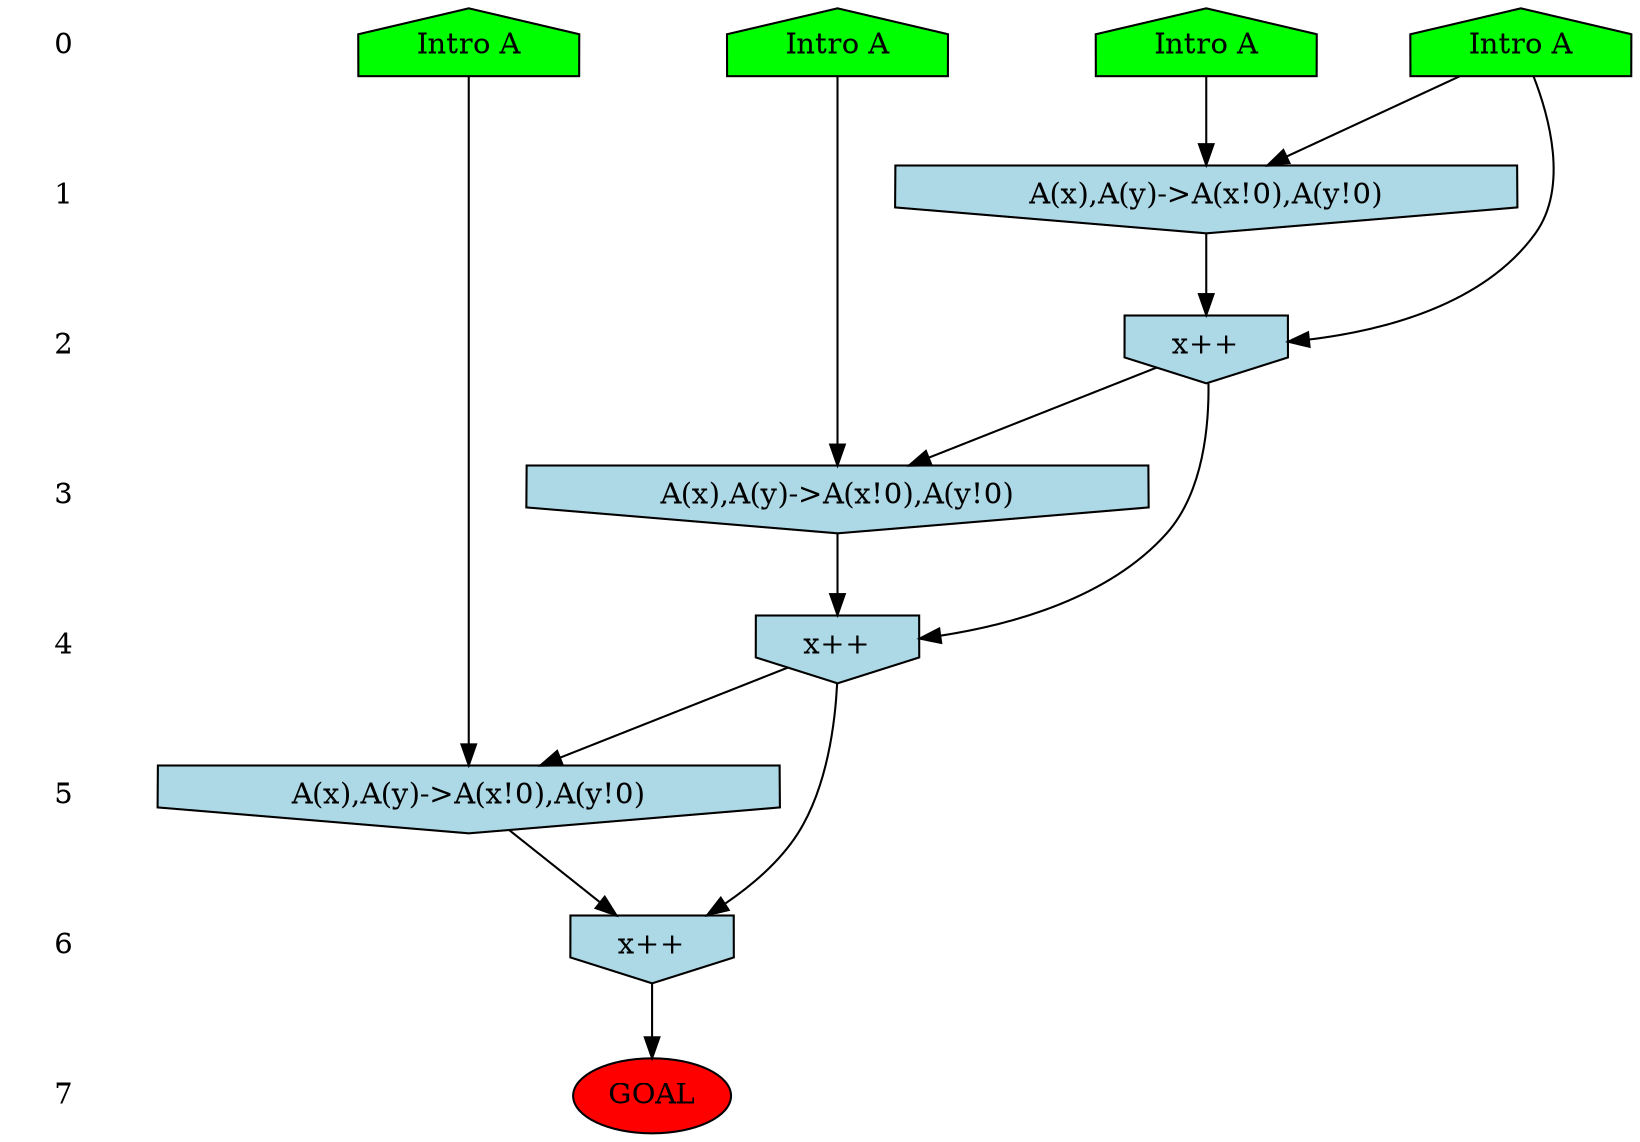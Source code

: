 /* Compression of 1 causal flows obtained in average at 1.963031E+00 t.u */
/* Compressed causal flows were: [542] */
digraph G{
 ranksep=.5 ; 
{ rank = same ; "0" [shape=plaintext] ; node_1 [label ="Intro A", shape=house, style=filled, fillcolor=green] ;
node_2 [label ="Intro A", shape=house, style=filled, fillcolor=green] ;
node_3 [label ="Intro A", shape=house, style=filled, fillcolor=green] ;
node_4 [label ="Intro A", shape=house, style=filled, fillcolor=green] ;
}
{ rank = same ; "1" [shape=plaintext] ; node_5 [label="A(x),A(y)->A(x!0),A(y!0)", shape=invhouse, style=filled, fillcolor = lightblue] ;
}
{ rank = same ; "2" [shape=plaintext] ; node_6 [label="x++", shape=invhouse, style=filled, fillcolor = lightblue] ;
}
{ rank = same ; "3" [shape=plaintext] ; node_7 [label="A(x),A(y)->A(x!0),A(y!0)", shape=invhouse, style=filled, fillcolor = lightblue] ;
}
{ rank = same ; "4" [shape=plaintext] ; node_8 [label="x++", shape=invhouse, style=filled, fillcolor = lightblue] ;
}
{ rank = same ; "5" [shape=plaintext] ; node_9 [label="A(x),A(y)->A(x!0),A(y!0)", shape=invhouse, style=filled, fillcolor = lightblue] ;
}
{ rank = same ; "6" [shape=plaintext] ; node_10 [label="x++", shape=invhouse, style=filled, fillcolor = lightblue] ;
}
{ rank = same ; "7" [shape=plaintext] ; node_11 [label ="GOAL", style=filled, fillcolor=red] ;
}
"0" -> "1" [style="invis"]; 
"1" -> "2" [style="invis"]; 
"2" -> "3" [style="invis"]; 
"3" -> "4" [style="invis"]; 
"4" -> "5" [style="invis"]; 
"5" -> "6" [style="invis"]; 
"6" -> "7" [style="invis"]; 
node_1 -> node_5
node_4 -> node_5
node_4 -> node_6
node_5 -> node_6
node_2 -> node_7
node_6 -> node_7
node_6 -> node_8
node_7 -> node_8
node_3 -> node_9
node_8 -> node_9
node_8 -> node_10
node_9 -> node_10
node_10 -> node_11
}
/*
 Dot generation time: 0.000000
*/